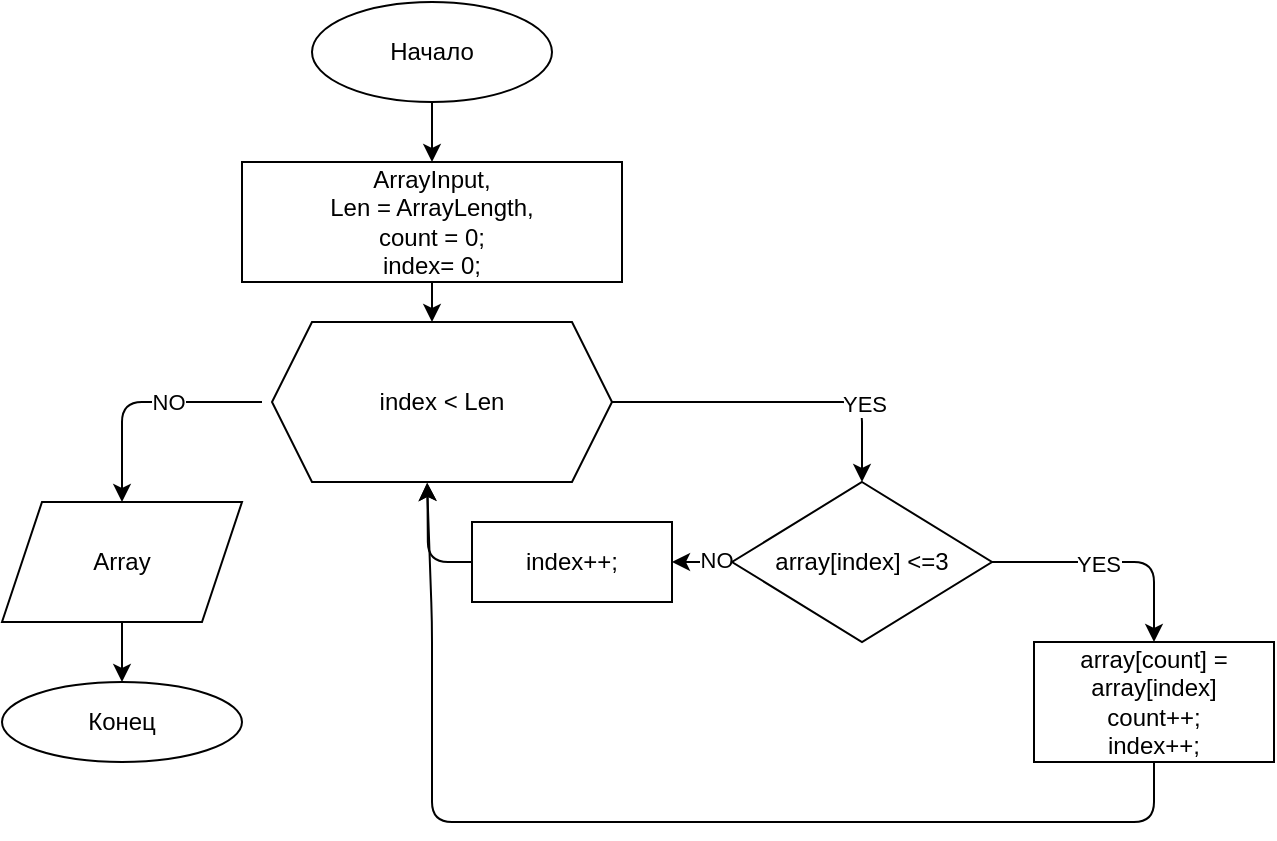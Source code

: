 <mxfile>
    <diagram id="pdmFc9Twg7uPo2dN6Uo4" name="Page-1">
        <mxGraphModel dx="456" dy="229" grid="1" gridSize="10" guides="1" tooltips="1" connect="1" arrows="1" fold="1" page="1" pageScale="1" pageWidth="827" pageHeight="1169" math="0" shadow="0">
            <root>
                <mxCell id="0"/>
                <mxCell id="1" parent="0"/>
                <mxCell id="4" value="" style="edgeStyle=none;html=1;" edge="1" parent="1" source="2">
                    <mxGeometry relative="1" as="geometry">
                        <mxPoint x="350" y="90" as="targetPoint"/>
                    </mxGeometry>
                </mxCell>
                <mxCell id="2" value="Начало" style="ellipse;whiteSpace=wrap;html=1;" vertex="1" parent="1">
                    <mxGeometry x="290" y="10" width="120" height="50" as="geometry"/>
                </mxCell>
                <mxCell id="7" value="" style="edgeStyle=none;html=1;" edge="1" parent="1" source="5">
                    <mxGeometry relative="1" as="geometry">
                        <mxPoint x="350" y="170" as="targetPoint"/>
                    </mxGeometry>
                </mxCell>
                <mxCell id="5" value="ArrayInput,&lt;br&gt;Len = ArrayLength,&lt;br&gt;count = 0;&lt;br&gt;index= 0;" style="rounded=0;whiteSpace=wrap;html=1;" vertex="1" parent="1">
                    <mxGeometry x="255" y="90" width="190" height="60" as="geometry"/>
                </mxCell>
                <mxCell id="11" style="edgeStyle=none;html=1;exitX=1;exitY=0.5;exitDx=0;exitDy=0;entryX=0.5;entryY=0;entryDx=0;entryDy=0;" edge="1" parent="1" target="8">
                    <mxGeometry relative="1" as="geometry">
                        <mxPoint x="435" y="210" as="sourcePoint"/>
                        <Array as="points">
                            <mxPoint x="510" y="210"/>
                            <mxPoint x="565" y="210"/>
                        </Array>
                    </mxGeometry>
                </mxCell>
                <mxCell id="12" value="YES" style="edgeLabel;html=1;align=center;verticalAlign=middle;resizable=0;points=[];" vertex="1" connectable="0" parent="11">
                    <mxGeometry x="-0.061" y="-1" relative="1" as="geometry">
                        <mxPoint x="51" as="offset"/>
                    </mxGeometry>
                </mxCell>
                <mxCell id="21" style="edgeStyle=none;html=1;exitX=0;exitY=0.5;exitDx=0;exitDy=0;entryX=0.5;entryY=0;entryDx=0;entryDy=0;" edge="1" parent="1" target="20">
                    <mxGeometry relative="1" as="geometry">
                        <mxPoint x="265" y="210" as="sourcePoint"/>
                        <Array as="points">
                            <mxPoint x="195" y="210"/>
                        </Array>
                    </mxGeometry>
                </mxCell>
                <mxCell id="22" value="NO" style="edgeLabel;html=1;align=center;verticalAlign=middle;resizable=0;points=[];" vertex="1" connectable="0" parent="21">
                    <mxGeometry x="-0.217" relative="1" as="geometry">
                        <mxPoint as="offset"/>
                    </mxGeometry>
                </mxCell>
                <mxCell id="15" style="edgeStyle=none;html=1;exitX=1;exitY=0.5;exitDx=0;exitDy=0;entryX=0.5;entryY=0;entryDx=0;entryDy=0;" edge="1" parent="1" target="14">
                    <mxGeometry relative="1" as="geometry">
                        <mxPoint x="626" y="290" as="sourcePoint"/>
                        <Array as="points">
                            <mxPoint x="711" y="290"/>
                        </Array>
                    </mxGeometry>
                </mxCell>
                <mxCell id="16" value="YES" style="edgeLabel;html=1;align=center;verticalAlign=middle;resizable=0;points=[];" vertex="1" connectable="0" parent="15">
                    <mxGeometry x="-0.088" y="-1" relative="1" as="geometry">
                        <mxPoint as="offset"/>
                    </mxGeometry>
                </mxCell>
                <mxCell id="28" style="edgeStyle=none;html=1;exitX=0;exitY=0.5;exitDx=0;exitDy=0;entryX=1;entryY=0.5;entryDx=0;entryDy=0;" edge="1" parent="1" source="8" target="27">
                    <mxGeometry relative="1" as="geometry"/>
                </mxCell>
                <mxCell id="30" value="NO" style="edgeLabel;html=1;align=center;verticalAlign=middle;resizable=0;points=[];" vertex="1" connectable="0" parent="28">
                    <mxGeometry x="-0.429" y="-1" relative="1" as="geometry">
                        <mxPoint as="offset"/>
                    </mxGeometry>
                </mxCell>
                <mxCell id="8" value="array[index] &amp;lt;=3" style="rhombus;whiteSpace=wrap;html=1;rounded=0;" vertex="1" parent="1">
                    <mxGeometry x="500" y="250" width="130" height="80" as="geometry"/>
                </mxCell>
                <mxCell id="19" style="edgeStyle=none;html=1;exitX=0.5;exitY=1;exitDx=0;exitDy=0;entryX=0.456;entryY=1.005;entryDx=0;entryDy=0;entryPerimeter=0;" edge="1" parent="1" source="14" target="26">
                    <mxGeometry relative="1" as="geometry">
                        <mxPoint x="350" y="254" as="targetPoint"/>
                        <Array as="points">
                            <mxPoint x="711" y="420"/>
                            <mxPoint x="350" y="420"/>
                            <mxPoint x="350" y="320"/>
                        </Array>
                    </mxGeometry>
                </mxCell>
                <mxCell id="14" value="array[count] = array[index]&lt;br&gt;count++;&lt;br&gt;index++;" style="rounded=0;whiteSpace=wrap;html=1;" vertex="1" parent="1">
                    <mxGeometry x="651" y="330" width="120" height="60" as="geometry"/>
                </mxCell>
                <mxCell id="25" value="" style="edgeStyle=none;html=1;" edge="1" parent="1" source="20" target="24">
                    <mxGeometry relative="1" as="geometry"/>
                </mxCell>
                <mxCell id="20" value="Array" style="shape=parallelogram;perimeter=parallelogramPerimeter;whiteSpace=wrap;html=1;fixedSize=1;" vertex="1" parent="1">
                    <mxGeometry x="135" y="260" width="120" height="60" as="geometry"/>
                </mxCell>
                <mxCell id="24" value="Конец" style="ellipse;whiteSpace=wrap;html=1;" vertex="1" parent="1">
                    <mxGeometry x="135" y="350" width="120" height="40" as="geometry"/>
                </mxCell>
                <mxCell id="26" value="index &amp;lt; Len" style="shape=hexagon;perimeter=hexagonPerimeter2;whiteSpace=wrap;html=1;fixedSize=1;" vertex="1" parent="1">
                    <mxGeometry x="270" y="170" width="170" height="80" as="geometry"/>
                </mxCell>
                <mxCell id="29" style="edgeStyle=none;html=1;exitX=0;exitY=0.5;exitDx=0;exitDy=0;entryX=0.457;entryY=1.006;entryDx=0;entryDy=0;entryPerimeter=0;" edge="1" parent="1" source="27" target="26">
                    <mxGeometry relative="1" as="geometry">
                        <Array as="points">
                            <mxPoint x="348" y="290"/>
                        </Array>
                    </mxGeometry>
                </mxCell>
                <mxCell id="27" value="index++;" style="rounded=0;whiteSpace=wrap;html=1;" vertex="1" parent="1">
                    <mxGeometry x="370" y="270" width="100" height="40" as="geometry"/>
                </mxCell>
            </root>
        </mxGraphModel>
    </diagram>
</mxfile>
